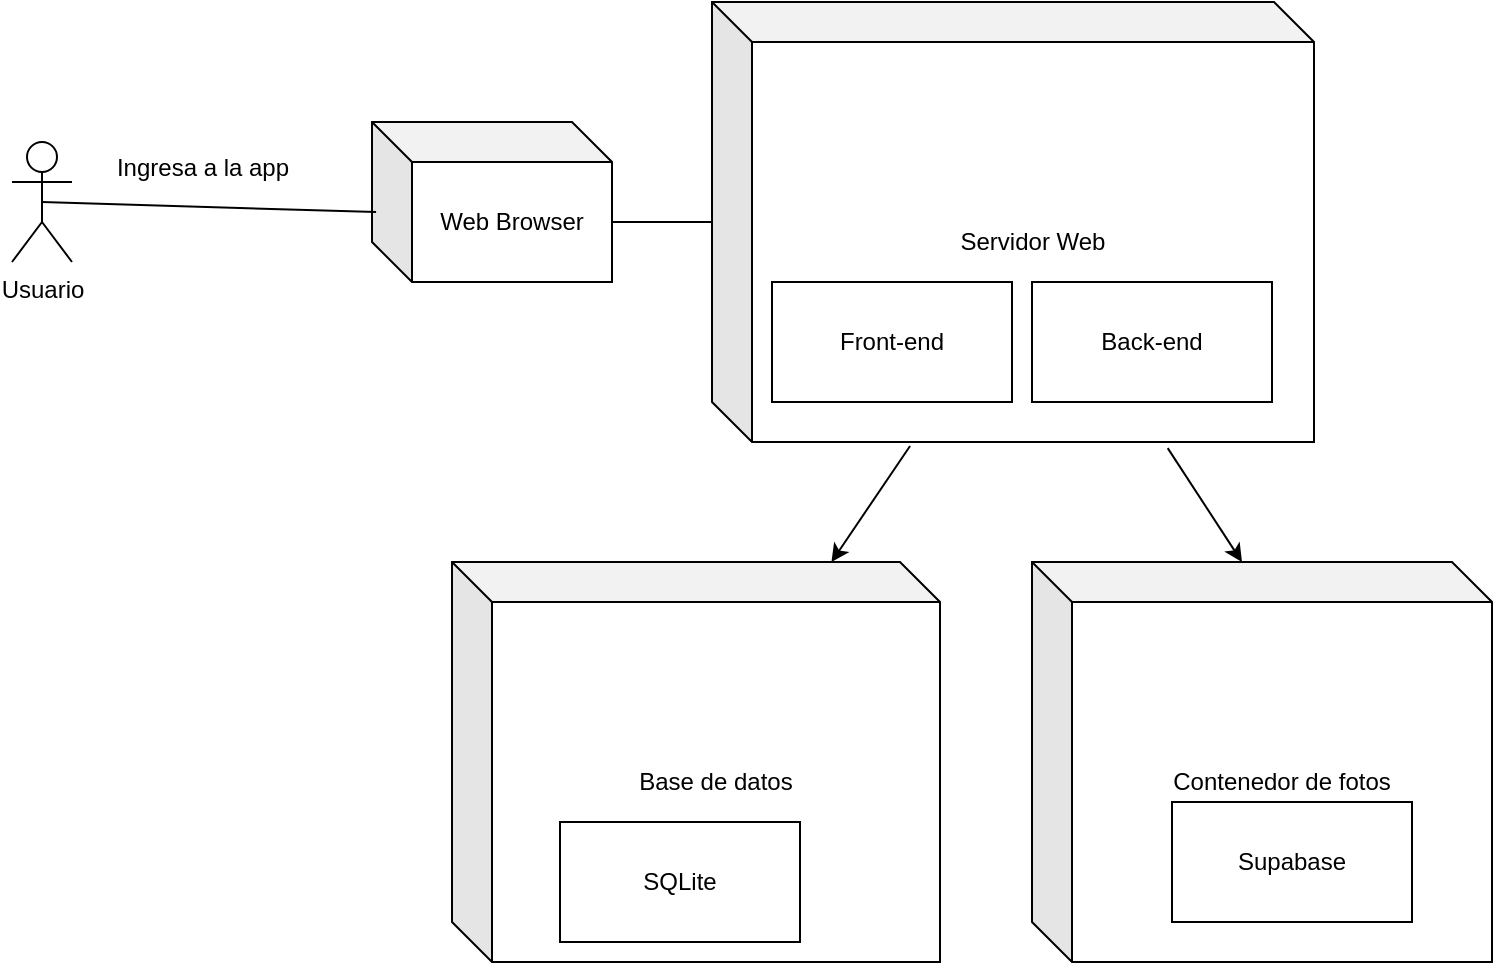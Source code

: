 <mxfile version="28.2.5">
  <diagram name="Página-1" id="eYgudXlU8maGodla8dsl">
    <mxGraphModel dx="1426" dy="777" grid="1" gridSize="10" guides="1" tooltips="1" connect="1" arrows="1" fold="1" page="1" pageScale="1" pageWidth="827" pageHeight="1169" math="0" shadow="0">
      <root>
        <mxCell id="0" />
        <mxCell id="1" parent="0" />
        <mxCell id="daM6kpSMxev_B5da6zfh-1" value="Usuario" style="shape=umlActor;verticalLabelPosition=bottom;verticalAlign=top;html=1;outlineConnect=0;" vertex="1" parent="1">
          <mxGeometry x="20" y="150" width="30" height="60" as="geometry" />
        </mxCell>
        <mxCell id="daM6kpSMxev_B5da6zfh-3" value="Ingresa a la app" style="text;html=1;align=center;verticalAlign=middle;resizable=0;points=[];autosize=1;strokeColor=none;fillColor=none;" vertex="1" parent="1">
          <mxGeometry x="60" y="148" width="110" height="30" as="geometry" />
        </mxCell>
        <mxCell id="daM6kpSMxev_B5da6zfh-5" value="Servidor Web" style="shape=cube;whiteSpace=wrap;html=1;boundedLbl=1;backgroundOutline=1;darkOpacity=0.05;darkOpacity2=0.1;" vertex="1" parent="1">
          <mxGeometry x="370" y="80" width="301" height="220" as="geometry" />
        </mxCell>
        <mxCell id="daM6kpSMxev_B5da6zfh-8" value="Front-end" style="rounded=0;whiteSpace=wrap;html=1;" vertex="1" parent="1">
          <mxGeometry x="400" y="220" width="120" height="60" as="geometry" />
        </mxCell>
        <mxCell id="daM6kpSMxev_B5da6zfh-9" value="Back-end" style="rounded=0;whiteSpace=wrap;html=1;" vertex="1" parent="1">
          <mxGeometry x="530" y="220" width="120" height="60" as="geometry" />
        </mxCell>
        <mxCell id="daM6kpSMxev_B5da6zfh-11" value="Base de datos" style="shape=cube;whiteSpace=wrap;html=1;boundedLbl=1;backgroundOutline=1;darkOpacity=0.05;darkOpacity2=0.1;" vertex="1" parent="1">
          <mxGeometry x="240" y="360" width="244" height="200" as="geometry" />
        </mxCell>
        <mxCell id="daM6kpSMxev_B5da6zfh-12" value="SQLite" style="rounded=0;whiteSpace=wrap;html=1;" vertex="1" parent="1">
          <mxGeometry x="294" y="490" width="120" height="60" as="geometry" />
        </mxCell>
        <mxCell id="daM6kpSMxev_B5da6zfh-13" value="Contenedor de fotos" style="shape=cube;whiteSpace=wrap;html=1;boundedLbl=1;backgroundOutline=1;darkOpacity=0.05;darkOpacity2=0.1;" vertex="1" parent="1">
          <mxGeometry x="530" y="360" width="230" height="200" as="geometry" />
        </mxCell>
        <mxCell id="daM6kpSMxev_B5da6zfh-14" value="Supabase" style="rounded=0;whiteSpace=wrap;html=1;" vertex="1" parent="1">
          <mxGeometry x="600" y="480" width="120" height="60" as="geometry" />
        </mxCell>
        <mxCell id="daM6kpSMxev_B5da6zfh-16" value="" style="endArrow=classic;html=1;rounded=0;exitX=0.329;exitY=1.009;exitDx=0;exitDy=0;exitPerimeter=0;" edge="1" parent="1" source="daM6kpSMxev_B5da6zfh-5" target="daM6kpSMxev_B5da6zfh-11">
          <mxGeometry width="50" height="50" relative="1" as="geometry">
            <mxPoint x="350" y="410" as="sourcePoint" />
            <mxPoint x="400" y="360" as="targetPoint" />
          </mxGeometry>
        </mxCell>
        <mxCell id="daM6kpSMxev_B5da6zfh-17" value="" style="endArrow=classic;html=1;rounded=0;exitX=0.757;exitY=1.014;exitDx=0;exitDy=0;exitPerimeter=0;entryX=0;entryY=0;entryDx=105;entryDy=0;entryPerimeter=0;" edge="1" parent="1" source="daM6kpSMxev_B5da6zfh-5" target="daM6kpSMxev_B5da6zfh-13">
          <mxGeometry width="50" height="50" relative="1" as="geometry">
            <mxPoint x="350" y="410" as="sourcePoint" />
            <mxPoint x="400" y="360" as="targetPoint" />
          </mxGeometry>
        </mxCell>
        <mxCell id="daM6kpSMxev_B5da6zfh-18" value="Web Browser" style="shape=cube;whiteSpace=wrap;html=1;boundedLbl=1;backgroundOutline=1;darkOpacity=0.05;darkOpacity2=0.1;" vertex="1" parent="1">
          <mxGeometry x="200" y="140" width="120" height="80" as="geometry" />
        </mxCell>
        <mxCell id="daM6kpSMxev_B5da6zfh-20" value="" style="endArrow=none;html=1;rounded=0;exitX=0;exitY=0;exitDx=120;exitDy=50;exitPerimeter=0;" edge="1" parent="1" source="daM6kpSMxev_B5da6zfh-18" target="daM6kpSMxev_B5da6zfh-5">
          <mxGeometry width="50" height="50" relative="1" as="geometry">
            <mxPoint x="350" y="410" as="sourcePoint" />
            <mxPoint x="400" y="360" as="targetPoint" />
          </mxGeometry>
        </mxCell>
        <mxCell id="daM6kpSMxev_B5da6zfh-21" value="" style="endArrow=none;html=1;rounded=0;exitX=0.5;exitY=0.5;exitDx=0;exitDy=0;exitPerimeter=0;entryX=0.017;entryY=0.563;entryDx=0;entryDy=0;entryPerimeter=0;" edge="1" parent="1" source="daM6kpSMxev_B5da6zfh-1" target="daM6kpSMxev_B5da6zfh-18">
          <mxGeometry width="50" height="50" relative="1" as="geometry">
            <mxPoint x="350" y="410" as="sourcePoint" />
            <mxPoint x="400" y="360" as="targetPoint" />
          </mxGeometry>
        </mxCell>
      </root>
    </mxGraphModel>
  </diagram>
</mxfile>
